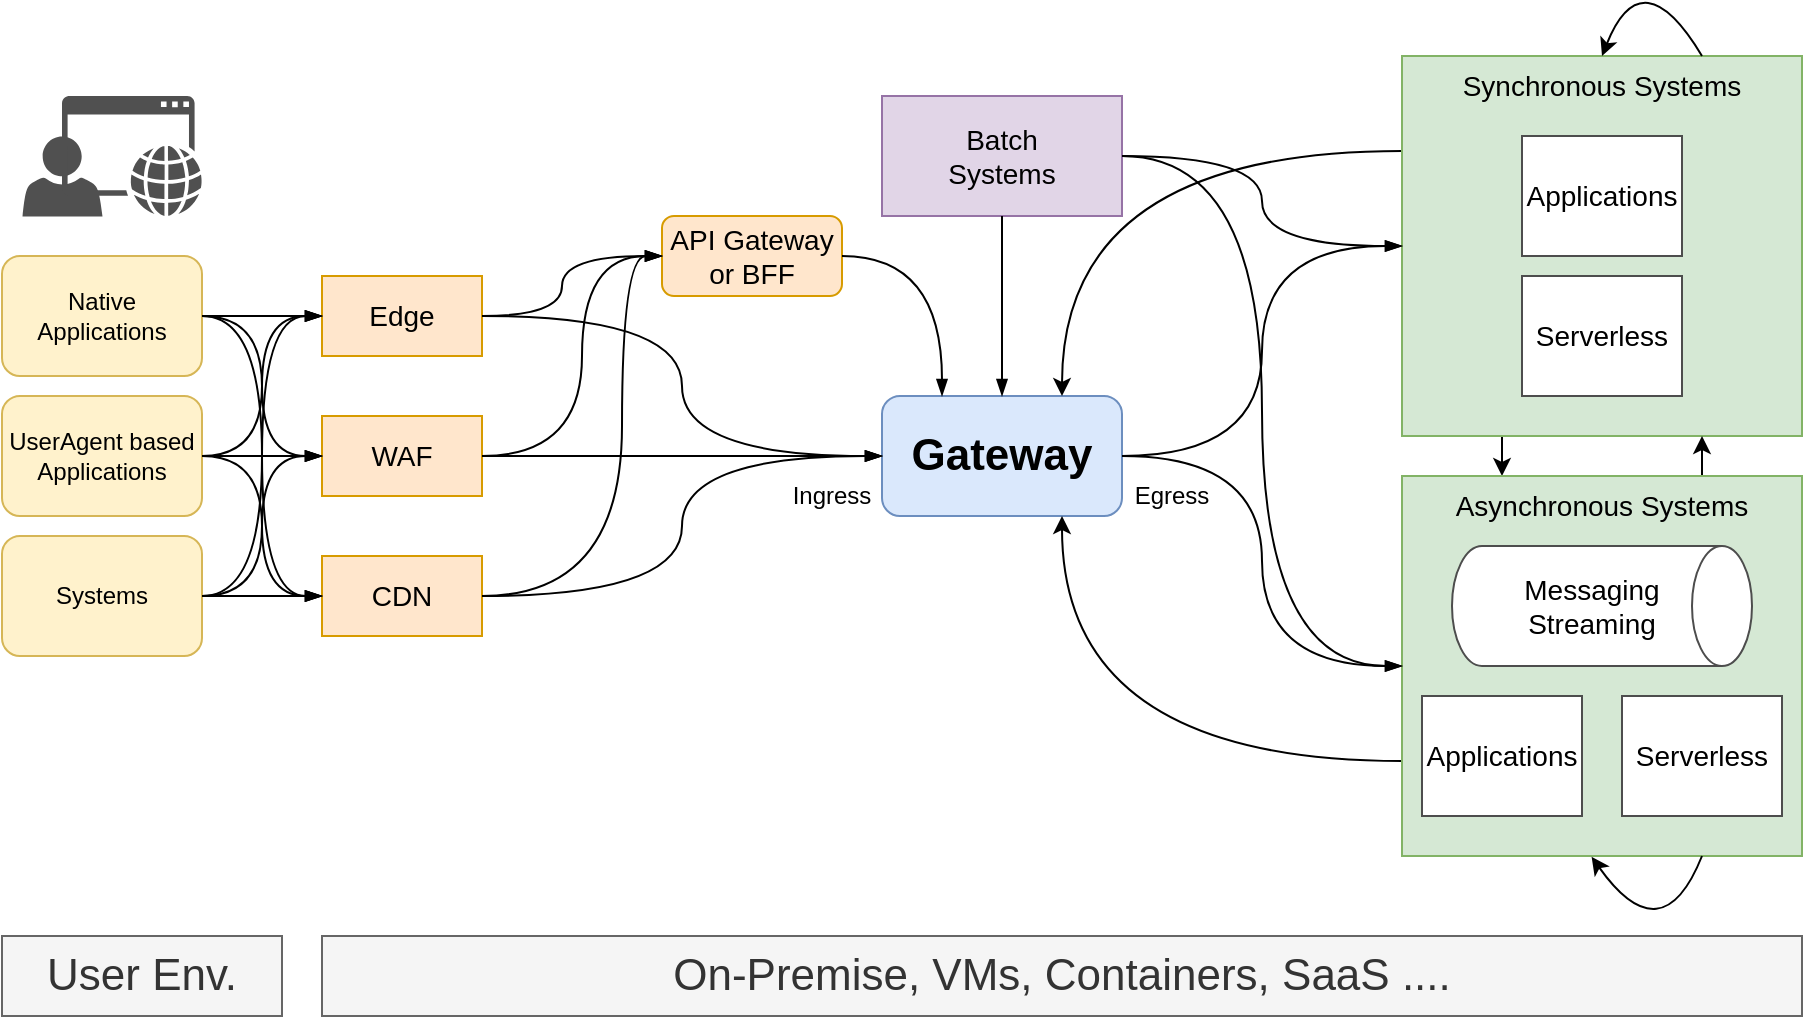 <mxfile>
    <diagram id="CGz5gvUMxi6If3MVP1VV" name="image">
        <mxGraphModel dx="-2019" dy="1471" grid="1" gridSize="10" guides="1" tooltips="1" connect="1" arrows="1" fold="1" page="1" pageScale="1" pageWidth="827" pageHeight="1169" math="0" shadow="0">
            <root>
                <mxCell id="0"/>
                <mxCell id="1" parent="0"/>
                <mxCell id="mNiAzSfXenX0VxuWbp-_-1" value="" style="sketch=0;pointerEvents=1;shadow=0;dashed=0;html=1;strokeColor=none;fillColor=#505050;labelPosition=center;verticalLabelPosition=bottom;verticalAlign=top;outlineConnect=0;align=center;shape=mxgraph.office.users.user;fontSize=14;fontColor=#B3B3B3;strokeWidth=0;" parent="1" vertex="1">
                    <mxGeometry x="2510" y="-920" width="40" height="40" as="geometry"/>
                </mxCell>
                <mxCell id="mNiAzSfXenX0VxuWbp-_-13" value="" style="sketch=0;pointerEvents=1;shadow=0;dashed=0;html=1;strokeColor=none;fillColor=#505050;labelPosition=center;verticalLabelPosition=bottom;verticalAlign=top;outlineConnect=0;align=center;shape=mxgraph.office.concepts.application_web;fontSize=14;fontColor=#B3B3B3;strokeWidth=1;perimeterSpacing=0;labelBackgroundColor=none;labelBorderColor=none;" parent="1" vertex="1">
                    <mxGeometry x="2530" y="-940" width="70" height="60" as="geometry"/>
                </mxCell>
                <mxCell id="zcIfz7Zv4hoTwlCRy202-1" value="Native&lt;br style=&quot;font-size: 12px;&quot;&gt;Applications" style="rounded=1;whiteSpace=wrap;html=1;fillColor=#fff2cc;strokeColor=#d6b656;fontSize=12;" parent="1" vertex="1">
                    <mxGeometry x="2500" y="-860" width="100" height="60" as="geometry"/>
                </mxCell>
                <mxCell id="zcIfz7Zv4hoTwlCRy202-2" value="UserAgent based Applications" style="rounded=1;whiteSpace=wrap;html=1;fillColor=#fff2cc;strokeColor=#d6b656;fontSize=12;" parent="1" vertex="1">
                    <mxGeometry x="2500" y="-790" width="100" height="60" as="geometry"/>
                </mxCell>
                <mxCell id="zcIfz7Zv4hoTwlCRy202-3" value="Systems" style="rounded=1;whiteSpace=wrap;html=1;fillColor=#fff2cc;strokeColor=#d6b656;fontSize=12;" parent="1" vertex="1">
                    <mxGeometry x="2500" y="-720" width="100" height="60" as="geometry"/>
                </mxCell>
                <mxCell id="zcIfz7Zv4hoTwlCRy202-5" value="Edge" style="rounded=0;whiteSpace=wrap;html=1;fontSize=14;fillColor=#ffe6cc;strokeColor=#d79b00;" parent="1" vertex="1">
                    <mxGeometry x="2660" y="-850" width="80" height="40" as="geometry"/>
                </mxCell>
                <mxCell id="zcIfz7Zv4hoTwlCRy202-11" value="Gateway" style="rounded=1;whiteSpace=wrap;html=1;fontSize=22;fillColor=#dae8fc;strokeColor=#6c8ebf;fontStyle=1" parent="1" vertex="1">
                    <mxGeometry x="2940" y="-790" width="120" height="60" as="geometry"/>
                </mxCell>
                <mxCell id="htU3-qcmnUcGtehg87TJ-3" style="edgeStyle=orthogonalEdgeStyle;curved=1;rounded=0;orthogonalLoop=1;jettySize=auto;html=1;exitX=0.25;exitY=1;exitDx=0;exitDy=0;entryX=0.25;entryY=0;entryDx=0;entryDy=0;" parent="1" source="zcIfz7Zv4hoTwlCRy202-12" target="zcIfz7Zv4hoTwlCRy202-13" edge="1">
                    <mxGeometry relative="1" as="geometry"/>
                </mxCell>
                <mxCell id="htU3-qcmnUcGtehg87TJ-5" style="edgeStyle=orthogonalEdgeStyle;curved=1;rounded=0;orthogonalLoop=1;jettySize=auto;html=1;entryX=0.75;entryY=0;entryDx=0;entryDy=0;exitX=0;exitY=0.25;exitDx=0;exitDy=0;" parent="1" source="zcIfz7Zv4hoTwlCRy202-12" target="zcIfz7Zv4hoTwlCRy202-11" edge="1">
                    <mxGeometry relative="1" as="geometry"/>
                </mxCell>
                <mxCell id="zcIfz7Zv4hoTwlCRy202-12" value="Synchronous Systems" style="rounded=0;whiteSpace=wrap;html=1;fontSize=14;fillColor=#d5e8d4;strokeColor=#82b366;verticalAlign=top;" parent="1" vertex="1">
                    <mxGeometry x="3200" y="-960" width="200" height="190" as="geometry"/>
                </mxCell>
                <mxCell id="htU3-qcmnUcGtehg87TJ-4" style="edgeStyle=orthogonalEdgeStyle;curved=1;rounded=0;orthogonalLoop=1;jettySize=auto;html=1;exitX=0.75;exitY=0;exitDx=0;exitDy=0;entryX=0.75;entryY=1;entryDx=0;entryDy=0;" parent="1" source="zcIfz7Zv4hoTwlCRy202-13" target="zcIfz7Zv4hoTwlCRy202-12" edge="1">
                    <mxGeometry relative="1" as="geometry"/>
                </mxCell>
                <mxCell id="htU3-qcmnUcGtehg87TJ-6" style="edgeStyle=orthogonalEdgeStyle;curved=1;rounded=0;orthogonalLoop=1;jettySize=auto;html=1;entryX=0.75;entryY=1;entryDx=0;entryDy=0;exitX=0;exitY=0.75;exitDx=0;exitDy=0;" parent="1" source="zcIfz7Zv4hoTwlCRy202-13" target="zcIfz7Zv4hoTwlCRy202-11" edge="1">
                    <mxGeometry relative="1" as="geometry">
                        <mxPoint x="3220" y="-680" as="sourcePoint"/>
                    </mxGeometry>
                </mxCell>
                <mxCell id="zcIfz7Zv4hoTwlCRy202-13" value="Asynchronous Systems" style="rounded=0;whiteSpace=wrap;html=1;fontSize=14;fillColor=#d5e8d4;strokeColor=#82b366;verticalAlign=top;" parent="1" vertex="1">
                    <mxGeometry x="3200" y="-750" width="200" height="190" as="geometry"/>
                </mxCell>
                <mxCell id="zcIfz7Zv4hoTwlCRy202-14" value="Batch&lt;br&gt;Systems" style="rounded=0;whiteSpace=wrap;html=1;fontSize=14;fillColor=#e1d5e7;strokeColor=#9673a6;" parent="1" vertex="1">
                    <mxGeometry x="2940" y="-940" width="120" height="60" as="geometry"/>
                </mxCell>
                <mxCell id="zcIfz7Zv4hoTwlCRy202-16" value="WAF" style="rounded=0;whiteSpace=wrap;html=1;fontSize=14;fillColor=#ffe6cc;strokeColor=#d79b00;" parent="1" vertex="1">
                    <mxGeometry x="2660" y="-780" width="80" height="40" as="geometry"/>
                </mxCell>
                <mxCell id="zcIfz7Zv4hoTwlCRy202-20" value="" style="endArrow=blockThin;html=1;rounded=0;fontSize=14;exitX=1;exitY=0.5;exitDx=0;exitDy=0;entryX=0;entryY=0.5;entryDx=0;entryDy=0;endFill=1;edgeStyle=orthogonalEdgeStyle;curved=1;" parent="1" source="zcIfz7Zv4hoTwlCRy202-2" target="zcIfz7Zv4hoTwlCRy202-16" edge="1">
                    <mxGeometry width="50" height="50" relative="1" as="geometry">
                        <mxPoint x="2790" y="-840" as="sourcePoint"/>
                        <mxPoint x="2840" y="-760" as="targetPoint"/>
                    </mxGeometry>
                </mxCell>
                <mxCell id="zcIfz7Zv4hoTwlCRy202-22" value="API Gateway&lt;br&gt;or BFF" style="rounded=1;whiteSpace=wrap;html=1;fontSize=14;fillColor=#ffe6cc;strokeColor=#d79b00;" parent="1" vertex="1">
                    <mxGeometry x="2830" y="-880" width="90" height="40" as="geometry"/>
                </mxCell>
                <mxCell id="zcIfz7Zv4hoTwlCRy202-28" value="CDN" style="rounded=0;whiteSpace=wrap;html=1;fontSize=14;fillColor=#ffe6cc;strokeColor=#d79b00;" parent="1" vertex="1">
                    <mxGeometry x="2660" y="-710" width="80" height="40" as="geometry"/>
                </mxCell>
                <mxCell id="zcIfz7Zv4hoTwlCRy202-30" value="" style="endArrow=blockThin;html=1;rounded=0;fontSize=14;exitX=1;exitY=0.5;exitDx=0;exitDy=0;entryX=0;entryY=0.5;entryDx=0;entryDy=0;endFill=1;edgeStyle=orthogonalEdgeStyle;curved=1;" parent="1" source="zcIfz7Zv4hoTwlCRy202-2" target="zcIfz7Zv4hoTwlCRy202-5" edge="1">
                    <mxGeometry width="50" height="50" relative="1" as="geometry">
                        <mxPoint x="2610" y="-750" as="sourcePoint"/>
                        <mxPoint x="2670" y="-750" as="targetPoint"/>
                    </mxGeometry>
                </mxCell>
                <mxCell id="zcIfz7Zv4hoTwlCRy202-31" value="" style="endArrow=blockThin;html=1;rounded=0;fontSize=14;exitX=1;exitY=0.5;exitDx=0;exitDy=0;entryX=0;entryY=0.5;entryDx=0;entryDy=0;endFill=1;edgeStyle=orthogonalEdgeStyle;curved=1;" parent="1" source="zcIfz7Zv4hoTwlCRy202-2" target="zcIfz7Zv4hoTwlCRy202-28" edge="1">
                    <mxGeometry width="50" height="50" relative="1" as="geometry">
                        <mxPoint x="2610" y="-750" as="sourcePoint"/>
                        <mxPoint x="2670" y="-820" as="targetPoint"/>
                    </mxGeometry>
                </mxCell>
                <mxCell id="zcIfz7Zv4hoTwlCRy202-32" value="" style="endArrow=blockThin;html=1;rounded=0;fontSize=14;exitX=1;exitY=0.5;exitDx=0;exitDy=0;entryX=0;entryY=0.5;entryDx=0;entryDy=0;endFill=1;edgeStyle=orthogonalEdgeStyle;curved=1;" parent="1" source="zcIfz7Zv4hoTwlCRy202-3" target="zcIfz7Zv4hoTwlCRy202-28" edge="1">
                    <mxGeometry width="50" height="50" relative="1" as="geometry">
                        <mxPoint x="2610" y="-750" as="sourcePoint"/>
                        <mxPoint x="2670" y="-680" as="targetPoint"/>
                    </mxGeometry>
                </mxCell>
                <mxCell id="zcIfz7Zv4hoTwlCRy202-33" value="" style="endArrow=blockThin;html=1;rounded=0;fontSize=14;exitX=1;exitY=0.5;exitDx=0;exitDy=0;entryX=0;entryY=0.5;entryDx=0;entryDy=0;endFill=1;edgeStyle=orthogonalEdgeStyle;curved=1;" parent="1" source="zcIfz7Zv4hoTwlCRy202-3" target="zcIfz7Zv4hoTwlCRy202-16" edge="1">
                    <mxGeometry width="50" height="50" relative="1" as="geometry">
                        <mxPoint x="2610" y="-680" as="sourcePoint"/>
                        <mxPoint x="2670" y="-680" as="targetPoint"/>
                    </mxGeometry>
                </mxCell>
                <mxCell id="zcIfz7Zv4hoTwlCRy202-34" value="" style="endArrow=blockThin;html=1;rounded=0;fontSize=14;exitX=1;exitY=0.5;exitDx=0;exitDy=0;entryX=0;entryY=0.5;entryDx=0;entryDy=0;endFill=1;edgeStyle=orthogonalEdgeStyle;curved=1;" parent="1" source="zcIfz7Zv4hoTwlCRy202-3" target="zcIfz7Zv4hoTwlCRy202-5" edge="1">
                    <mxGeometry width="50" height="50" relative="1" as="geometry">
                        <mxPoint x="2610" y="-680" as="sourcePoint"/>
                        <mxPoint x="2670" y="-750" as="targetPoint"/>
                    </mxGeometry>
                </mxCell>
                <mxCell id="zcIfz7Zv4hoTwlCRy202-35" value="" style="endArrow=blockThin;html=1;rounded=0;fontSize=14;exitX=1;exitY=0.5;exitDx=0;exitDy=0;entryX=0;entryY=0.5;entryDx=0;entryDy=0;endFill=1;edgeStyle=orthogonalEdgeStyle;curved=1;" parent="1" source="zcIfz7Zv4hoTwlCRy202-1" target="zcIfz7Zv4hoTwlCRy202-5" edge="1">
                    <mxGeometry width="50" height="50" relative="1" as="geometry">
                        <mxPoint x="2610" y="-680" as="sourcePoint"/>
                        <mxPoint x="2670" y="-680" as="targetPoint"/>
                    </mxGeometry>
                </mxCell>
                <mxCell id="zcIfz7Zv4hoTwlCRy202-36" value="" style="endArrow=blockThin;html=1;rounded=0;fontSize=14;exitX=1;exitY=0.5;exitDx=0;exitDy=0;entryX=0;entryY=0.5;entryDx=0;entryDy=0;endFill=1;edgeStyle=orthogonalEdgeStyle;curved=1;" parent="1" source="zcIfz7Zv4hoTwlCRy202-1" target="zcIfz7Zv4hoTwlCRy202-16" edge="1">
                    <mxGeometry width="50" height="50" relative="1" as="geometry">
                        <mxPoint x="2610" y="-820" as="sourcePoint"/>
                        <mxPoint x="2670" y="-820" as="targetPoint"/>
                    </mxGeometry>
                </mxCell>
                <mxCell id="zcIfz7Zv4hoTwlCRy202-37" value="" style="endArrow=blockThin;html=1;rounded=0;fontSize=14;exitX=1;exitY=0.5;exitDx=0;exitDy=0;entryX=0;entryY=0.5;entryDx=0;entryDy=0;endFill=1;edgeStyle=orthogonalEdgeStyle;curved=1;" parent="1" source="zcIfz7Zv4hoTwlCRy202-1" target="zcIfz7Zv4hoTwlCRy202-28" edge="1">
                    <mxGeometry width="50" height="50" relative="1" as="geometry">
                        <mxPoint x="2610" y="-820" as="sourcePoint"/>
                        <mxPoint x="2670" y="-750" as="targetPoint"/>
                    </mxGeometry>
                </mxCell>
                <mxCell id="zcIfz7Zv4hoTwlCRy202-38" value="" style="endArrow=blockThin;html=1;rounded=0;fontSize=14;exitX=1;exitY=0.5;exitDx=0;exitDy=0;entryX=0;entryY=0.5;entryDx=0;entryDy=0;endFill=1;edgeStyle=orthogonalEdgeStyle;curved=1;" parent="1" source="zcIfz7Zv4hoTwlCRy202-5" target="zcIfz7Zv4hoTwlCRy202-22" edge="1">
                    <mxGeometry width="50" height="50" relative="1" as="geometry">
                        <mxPoint x="2930" y="-640" as="sourcePoint"/>
                        <mxPoint x="2990" y="-640" as="targetPoint"/>
                        <Array as="points">
                            <mxPoint x="2780" y="-830"/>
                            <mxPoint x="2780" y="-860"/>
                        </Array>
                    </mxGeometry>
                </mxCell>
                <mxCell id="zcIfz7Zv4hoTwlCRy202-39" value="" style="endArrow=blockThin;html=1;rounded=0;fontSize=14;exitX=1;exitY=0.5;exitDx=0;exitDy=0;endFill=1;edgeStyle=orthogonalEdgeStyle;curved=1;entryX=0.25;entryY=0;entryDx=0;entryDy=0;" parent="1" source="zcIfz7Zv4hoTwlCRy202-22" target="zcIfz7Zv4hoTwlCRy202-11" edge="1">
                    <mxGeometry width="50" height="50" relative="1" as="geometry">
                        <mxPoint x="2750" y="-820" as="sourcePoint"/>
                        <mxPoint x="2860" y="-740" as="targetPoint"/>
                    </mxGeometry>
                </mxCell>
                <mxCell id="zcIfz7Zv4hoTwlCRy202-40" value="" style="endArrow=blockThin;html=1;rounded=0;fontSize=14;exitX=1;exitY=0.5;exitDx=0;exitDy=0;endFill=1;edgeStyle=orthogonalEdgeStyle;curved=1;entryX=0;entryY=0.5;entryDx=0;entryDy=0;" parent="1" source="zcIfz7Zv4hoTwlCRy202-16" target="zcIfz7Zv4hoTwlCRy202-11" edge="1">
                    <mxGeometry width="50" height="50" relative="1" as="geometry">
                        <mxPoint x="2920" y="-820" as="sourcePoint"/>
                        <mxPoint x="2980" y="-755" as="targetPoint"/>
                    </mxGeometry>
                </mxCell>
                <mxCell id="zcIfz7Zv4hoTwlCRy202-41" value="" style="endArrow=blockThin;html=1;rounded=0;fontSize=14;exitX=1;exitY=0.5;exitDx=0;exitDy=0;endFill=1;edgeStyle=orthogonalEdgeStyle;curved=1;entryX=0;entryY=0.5;entryDx=0;entryDy=0;" parent="1" source="zcIfz7Zv4hoTwlCRy202-28" target="zcIfz7Zv4hoTwlCRy202-11" edge="1">
                    <mxGeometry width="50" height="50" relative="1" as="geometry">
                        <mxPoint x="2750" y="-750" as="sourcePoint"/>
                        <mxPoint x="2980" y="-740" as="targetPoint"/>
                    </mxGeometry>
                </mxCell>
                <mxCell id="zcIfz7Zv4hoTwlCRy202-42" value="" style="endArrow=blockThin;html=1;rounded=0;fontSize=14;exitX=1;exitY=0.5;exitDx=0;exitDy=0;entryX=0;entryY=0.5;entryDx=0;entryDy=0;endFill=1;edgeStyle=orthogonalEdgeStyle;curved=1;" parent="1" source="zcIfz7Zv4hoTwlCRy202-5" target="zcIfz7Zv4hoTwlCRy202-11" edge="1">
                    <mxGeometry width="50" height="50" relative="1" as="geometry">
                        <mxPoint x="2750" y="-820" as="sourcePoint"/>
                        <mxPoint x="2790" y="-820" as="targetPoint"/>
                    </mxGeometry>
                </mxCell>
                <mxCell id="zcIfz7Zv4hoTwlCRy202-43" value="" style="endArrow=blockThin;html=1;rounded=0;fontSize=14;exitX=1;exitY=0.5;exitDx=0;exitDy=0;endFill=1;edgeStyle=orthogonalEdgeStyle;curved=1;entryX=0;entryY=0.5;entryDx=0;entryDy=0;" parent="1" source="zcIfz7Zv4hoTwlCRy202-16" target="zcIfz7Zv4hoTwlCRy202-22" edge="1">
                    <mxGeometry width="50" height="50" relative="1" as="geometry">
                        <mxPoint x="2750" y="-750" as="sourcePoint"/>
                        <mxPoint x="2950" y="-750" as="targetPoint"/>
                        <Array as="points">
                            <mxPoint x="2790" y="-760"/>
                            <mxPoint x="2790" y="-860"/>
                        </Array>
                    </mxGeometry>
                </mxCell>
                <mxCell id="zcIfz7Zv4hoTwlCRy202-44" value="" style="endArrow=blockThin;html=1;rounded=0;fontSize=14;exitX=1;exitY=0.5;exitDx=0;exitDy=0;endFill=1;edgeStyle=orthogonalEdgeStyle;curved=1;entryX=0;entryY=0.5;entryDx=0;entryDy=0;" parent="1" source="zcIfz7Zv4hoTwlCRy202-28" target="zcIfz7Zv4hoTwlCRy202-22" edge="1">
                    <mxGeometry width="50" height="50" relative="1" as="geometry">
                        <mxPoint x="2750" y="-750" as="sourcePoint"/>
                        <mxPoint x="2830" y="-850" as="targetPoint"/>
                        <Array as="points">
                            <mxPoint x="2810" y="-690"/>
                            <mxPoint x="2810" y="-860"/>
                        </Array>
                    </mxGeometry>
                </mxCell>
                <mxCell id="zcIfz7Zv4hoTwlCRy202-45" value="" style="endArrow=blockThin;html=1;rounded=0;fontSize=14;exitX=1;exitY=0.5;exitDx=0;exitDy=0;endFill=1;edgeStyle=orthogonalEdgeStyle;curved=1;entryX=0;entryY=0.5;entryDx=0;entryDy=0;" parent="1" source="zcIfz7Zv4hoTwlCRy202-11" target="zcIfz7Zv4hoTwlCRy202-12" edge="1">
                    <mxGeometry width="50" height="50" relative="1" as="geometry">
                        <mxPoint x="2900" y="-850" as="sourcePoint"/>
                        <mxPoint x="2950" y="-765" as="targetPoint"/>
                    </mxGeometry>
                </mxCell>
                <mxCell id="zcIfz7Zv4hoTwlCRy202-46" value="" style="endArrow=blockThin;html=1;rounded=0;fontSize=14;exitX=1;exitY=0.5;exitDx=0;exitDy=0;endFill=1;edgeStyle=orthogonalEdgeStyle;curved=1;" parent="1" source="zcIfz7Zv4hoTwlCRy202-11" target="zcIfz7Zv4hoTwlCRy202-13" edge="1">
                    <mxGeometry width="50" height="50" relative="1" as="geometry">
                        <mxPoint x="3070" y="-750" as="sourcePoint"/>
                        <mxPoint x="3150" y="-800" as="targetPoint"/>
                    </mxGeometry>
                </mxCell>
                <mxCell id="zcIfz7Zv4hoTwlCRy202-47" value="" style="endArrow=blockThin;html=1;rounded=0;fontSize=14;endFill=1;edgeStyle=orthogonalEdgeStyle;curved=1;entryX=0;entryY=0.5;entryDx=0;entryDy=0;exitX=1;exitY=0.5;exitDx=0;exitDy=0;" parent="1" source="zcIfz7Zv4hoTwlCRy202-14" target="zcIfz7Zv4hoTwlCRy202-12" edge="1">
                    <mxGeometry width="50" height="50" relative="1" as="geometry">
                        <mxPoint x="3140" y="-910" as="sourcePoint"/>
                        <mxPoint x="3150" y="-800" as="targetPoint"/>
                    </mxGeometry>
                </mxCell>
                <mxCell id="zcIfz7Zv4hoTwlCRy202-48" value="" style="endArrow=blockThin;html=1;rounded=0;fontSize=14;exitX=1;exitY=0.5;exitDx=0;exitDy=0;endFill=1;edgeStyle=orthogonalEdgeStyle;curved=1;entryX=0;entryY=0.5;entryDx=0;entryDy=0;" parent="1" source="zcIfz7Zv4hoTwlCRy202-14" target="zcIfz7Zv4hoTwlCRy202-13" edge="1">
                    <mxGeometry width="50" height="50" relative="1" as="geometry">
                        <mxPoint x="3010" y="-850" as="sourcePoint"/>
                        <mxPoint x="3190" y="-650" as="targetPoint"/>
                    </mxGeometry>
                </mxCell>
                <mxCell id="zcIfz7Zv4hoTwlCRy202-49" value="" style="endArrow=blockThin;html=1;rounded=0;fontSize=14;exitX=0.5;exitY=1;exitDx=0;exitDy=0;endFill=1;edgeStyle=orthogonalEdgeStyle;curved=1;entryX=0.5;entryY=0;entryDx=0;entryDy=0;" parent="1" source="zcIfz7Zv4hoTwlCRy202-14" target="zcIfz7Zv4hoTwlCRy202-11" edge="1">
                    <mxGeometry width="50" height="50" relative="1" as="geometry">
                        <mxPoint x="3010" y="-850" as="sourcePoint"/>
                        <mxPoint x="3020" y="-830" as="targetPoint"/>
                    </mxGeometry>
                </mxCell>
                <mxCell id="zcIfz7Zv4hoTwlCRy202-55" value="On-Premise, VMs, Containers, SaaS ...." style="rounded=0;whiteSpace=wrap;html=1;fontSize=22;fillColor=#f5f5f5;fontColor=#333333;strokeColor=#666666;" parent="1" vertex="1">
                    <mxGeometry x="2660" y="-520" width="740" height="40" as="geometry"/>
                </mxCell>
                <mxCell id="mzW2ONNBBGuIxnCnDbt2-4" value="Applications" style="rounded=0;whiteSpace=wrap;html=1;fontSize=14;strokeColor=#4D4D4D;" parent="1" vertex="1">
                    <mxGeometry x="3260" y="-920" width="80" height="60" as="geometry"/>
                </mxCell>
                <mxCell id="mzW2ONNBBGuIxnCnDbt2-5" value="Serverless" style="rounded=0;whiteSpace=wrap;html=1;fontSize=14;strokeColor=#4D4D4D;" parent="1" vertex="1">
                    <mxGeometry x="3260" y="-850" width="80" height="60" as="geometry"/>
                </mxCell>
                <mxCell id="9RpMeYJEBzj-ARkrh1fK-3" value="Applications" style="rounded=0;whiteSpace=wrap;html=1;fontSize=14;strokeColor=#4D4D4D;" parent="1" vertex="1">
                    <mxGeometry x="3210" y="-640" width="80" height="60" as="geometry"/>
                </mxCell>
                <mxCell id="9RpMeYJEBzj-ARkrh1fK-4" value="Serverless" style="rounded=0;whiteSpace=wrap;html=1;fontSize=14;strokeColor=#4D4D4D;" parent="1" vertex="1">
                    <mxGeometry x="3310" y="-640" width="80" height="60" as="geometry"/>
                </mxCell>
                <mxCell id="9RpMeYJEBzj-ARkrh1fK-6" value="" style="shape=cylinder3;whiteSpace=wrap;html=1;boundedLbl=1;backgroundOutline=1;size=15;rotation=90;strokeColor=#4D4D4D;" parent="1" vertex="1">
                    <mxGeometry x="3270" y="-760" width="60" height="150" as="geometry"/>
                </mxCell>
                <mxCell id="9RpMeYJEBzj-ARkrh1fK-5" value="Messaging&lt;br style=&quot;font-size: 14px;&quot;&gt;Streaming" style="text;html=1;strokeColor=none;fillColor=none;align=center;verticalAlign=middle;whiteSpace=wrap;rounded=0;fontSize=14;" parent="1" vertex="1">
                    <mxGeometry x="3260" y="-700" width="70" height="30" as="geometry"/>
                </mxCell>
                <mxCell id="9RpMeYJEBzj-ARkrh1fK-13" value="" style="curved=1;endArrow=classic;html=1;rounded=0;exitX=0.75;exitY=0;exitDx=0;exitDy=0;entryX=0.5;entryY=0;entryDx=0;entryDy=0;" parent="1" source="zcIfz7Zv4hoTwlCRy202-12" target="zcIfz7Zv4hoTwlCRy202-12" edge="1">
                    <mxGeometry width="50" height="50" relative="1" as="geometry">
                        <mxPoint x="3220" y="-1000" as="sourcePoint"/>
                        <mxPoint x="3270" y="-1050" as="targetPoint"/>
                        <Array as="points">
                            <mxPoint x="3320" y="-1010"/>
                        </Array>
                    </mxGeometry>
                </mxCell>
                <mxCell id="9RpMeYJEBzj-ARkrh1fK-14" value="" style="curved=1;endArrow=classic;html=1;rounded=0;entryX=0.474;entryY=1.002;entryDx=0;entryDy=0;entryPerimeter=0;exitX=0.75;exitY=1;exitDx=0;exitDy=0;" parent="1" source="zcIfz7Zv4hoTwlCRy202-13" target="zcIfz7Zv4hoTwlCRy202-13" edge="1">
                    <mxGeometry width="50" height="50" relative="1" as="geometry">
                        <mxPoint x="3360" y="-540" as="sourcePoint"/>
                        <mxPoint x="3290" y="-510" as="targetPoint"/>
                        <Array as="points">
                            <mxPoint x="3330" y="-510"/>
                        </Array>
                    </mxGeometry>
                </mxCell>
                <mxCell id="9RpMeYJEBzj-ARkrh1fK-15" value="User Env." style="rounded=0;whiteSpace=wrap;html=1;fontSize=22;fillColor=#f5f5f5;fontColor=#333333;strokeColor=#666666;" parent="1" vertex="1">
                    <mxGeometry x="2500" y="-520" width="140" height="40" as="geometry"/>
                </mxCell>
                <mxCell id="2" value="Ingress" style="text;html=1;strokeColor=none;fillColor=none;align=center;verticalAlign=middle;whiteSpace=wrap;rounded=0;" vertex="1" parent="1">
                    <mxGeometry x="2890" y="-750" width="50" height="20" as="geometry"/>
                </mxCell>
                <mxCell id="4" value="Egress" style="text;html=1;strokeColor=none;fillColor=none;align=center;verticalAlign=middle;whiteSpace=wrap;rounded=0;" vertex="1" parent="1">
                    <mxGeometry x="3060" y="-750" width="50" height="20" as="geometry"/>
                </mxCell>
            </root>
        </mxGraphModel>
    </diagram>
</mxfile>